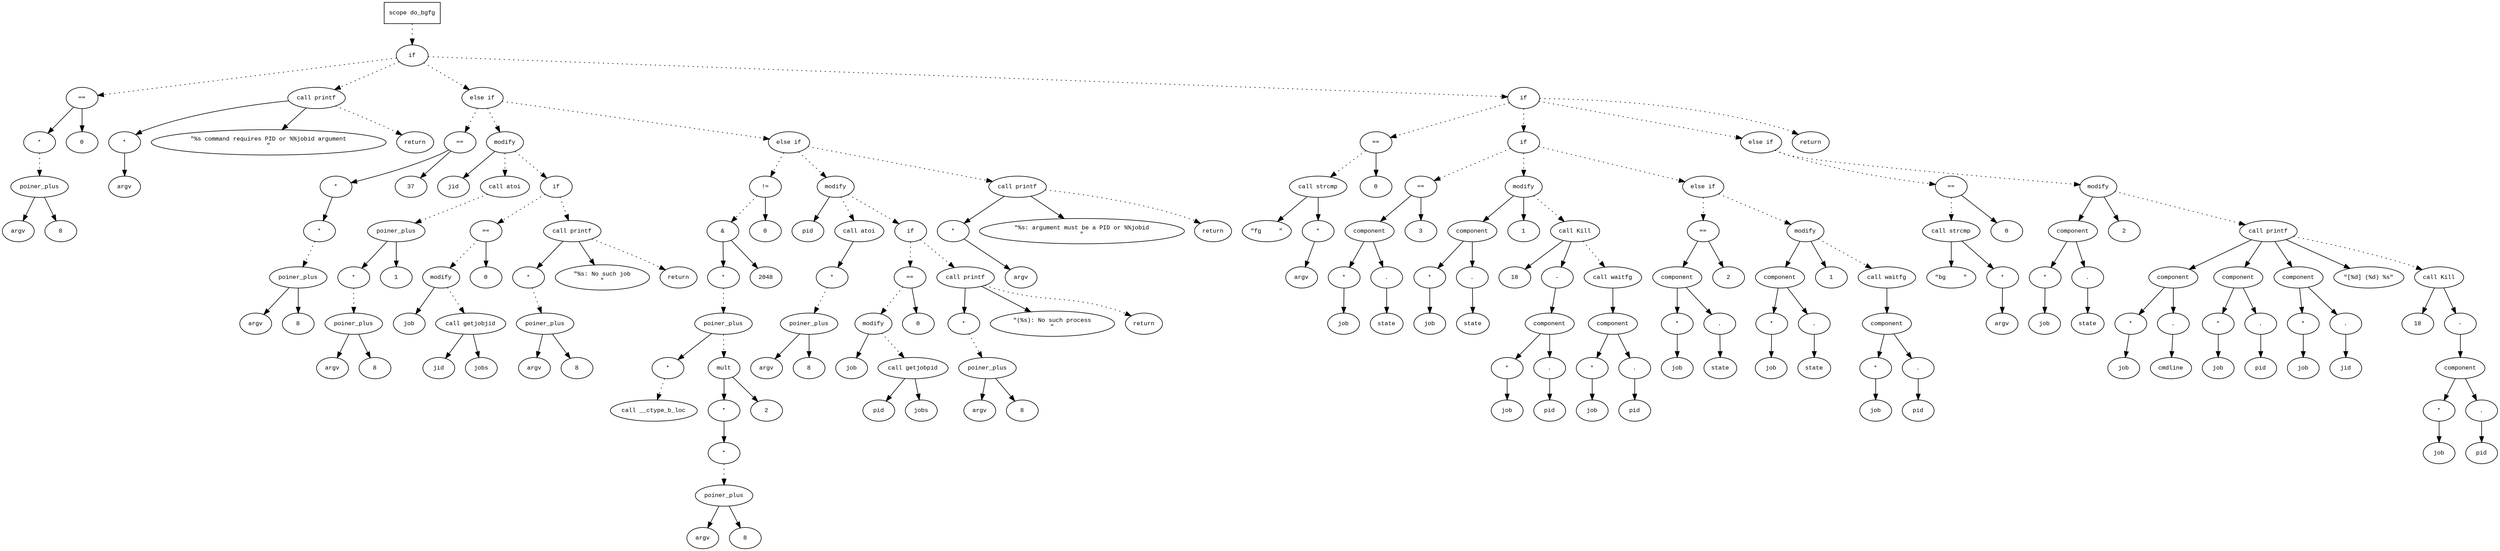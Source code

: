 digraph AST {
  graph [fontname="Times New Roman",fontsize=10];
  node  [fontname="Courier New",fontsize=10];
  edge  [fontname="Times New Roman",fontsize=10];

  node1 [label="scope do_bgfg",shape=box];
  node2 [label="if",shape=ellipse];
  node1 -> node2 [style=dotted];
  node3 [label="==",shape=ellipse];
  node4 [label="*",shape=ellipse];
  node5 [label="poiner_plus",shape=ellipse];
  node6 [label="argv",shape=ellipse];
  node5 -> node6;
  node7 [label="8",shape=ellipse];
  node5 -> node7;
  node4 -> node5 [style=dotted];
  node3 -> node4;
  node8 [label="0",shape=ellipse];
  node3 -> node8;
  node2 -> node3 [style=dotted];
  node9 [label="call printf",shape=ellipse];
  node10 [label="*",shape=ellipse];
  node11 [label="argv",shape=ellipse];
  node10 -> node11;
  node9 -> node10;
  node12 [label="\"%s command requires PID or %%jobid argument
\"",shape=ellipse];
  node9 -> node12;
  node2 -> node9 [style=dotted];
  node13 [label="return",shape=ellipse];
  node9 -> node13 [style=dotted];
  node14 [label="else if",shape=ellipse];
  node2 -> node14 [style=dotted];
  node15 [label="==",shape=ellipse];
  node16 [label="*",shape=ellipse];
  node17 [label="*",shape=ellipse];
  node18 [label="poiner_plus",shape=ellipse];
  node19 [label="argv",shape=ellipse];
  node18 -> node19;
  node20 [label="8",shape=ellipse];
  node18 -> node20;
  node17 -> node18 [style=dotted];
  node16 -> node17;
  node15 -> node16;
  node21 [label="37",shape=ellipse];
  node15 -> node21;
  node14 -> node15 [style=dotted];
  node22 [label="modify",shape=ellipse];
  node23 [label="jid",shape=ellipse];
  node22 -> node23;
  node24 [label="call atoi",shape=ellipse];
  node25 [label="poiner_plus",shape=ellipse];
  node26 [label="*",shape=ellipse];
  node27 [label="poiner_plus",shape=ellipse];
  node28 [label="argv",shape=ellipse];
  node27 -> node28;
  node29 [label="8",shape=ellipse];
  node27 -> node29;
  node26 -> node27 [style=dotted];
  node25 -> node26;
  node30 [label="1",shape=ellipse];
  node25 -> node30;
  node24 -> node25 [style=dotted];
  node22 -> node24 [style=dotted];
  node14 -> node22 [style=dotted];
  node31 [label="if",shape=ellipse];
  node22 -> node31 [style=dotted];
  node32 [label="==",shape=ellipse];
  node33 [label="modify",shape=ellipse];
  node34 [label="job",shape=ellipse];
  node33 -> node34;
  node35 [label="call getjobjid",shape=ellipse];
  node36 [label="jid",shape=ellipse];
  node35 -> node36;
  node37 [label="jobs",shape=ellipse];
  node35 -> node37;
  node33 -> node35 [style=dotted];
  node32 -> node33 [style=dotted];
  node38 [label="0",shape=ellipse];
  node32 -> node38;
  node31 -> node32 [style=dotted];
  node39 [label="call printf",shape=ellipse];
  node40 [label="*",shape=ellipse];
  node41 [label="poiner_plus",shape=ellipse];
  node42 [label="argv",shape=ellipse];
  node41 -> node42;
  node43 [label="8",shape=ellipse];
  node41 -> node43;
  node40 -> node41 [style=dotted];
  node39 -> node40;
  node44 [label="\"%s: No such job
\"",shape=ellipse];
  node39 -> node44;
  node31 -> node39 [style=dotted];
  node45 [label="return",shape=ellipse];
  node39 -> node45 [style=dotted];
  node46 [label="else if",shape=ellipse];
  node14 -> node46 [style=dotted];
  node47 [label="!=",shape=ellipse];
  node48 [label="&",shape=ellipse];
  node49 [label="*",shape=ellipse];
  node50 [label="poiner_plus",shape=ellipse];
  node51 [label="*",shape=ellipse];
  node52 [label="call __ctype_b_loc",shape=ellipse];
  node51 -> node52 [style=dotted];
  node50 -> node51;
  node53 [label="mult",shape=ellipse];
  node54 [label="*",shape=ellipse];
  node55 [label="*",shape=ellipse];
  node56 [label="poiner_plus",shape=ellipse];
  node57 [label="argv",shape=ellipse];
  node56 -> node57;
  node58 [label="8",shape=ellipse];
  node56 -> node58;
  node55 -> node56 [style=dotted];
  node54 -> node55;
  node53 -> node54;
  node59 [label="2",shape=ellipse];
  node53 -> node59;
  node50 -> node53 [style=dotted];
  node49 -> node50 [style=dotted];
  node48 -> node49;
  node60 [label="2048",shape=ellipse];
  node48 -> node60;
  node47 -> node48 [style=dotted];
  node61 [label="0",shape=ellipse];
  node47 -> node61;
  node46 -> node47 [style=dotted];
  node62 [label="modify",shape=ellipse];
  node63 [label="pid",shape=ellipse];
  node62 -> node63;
  node64 [label="call atoi",shape=ellipse];
  node65 [label="*",shape=ellipse];
  node66 [label="poiner_plus",shape=ellipse];
  node67 [label="argv",shape=ellipse];
  node66 -> node67;
  node68 [label="8",shape=ellipse];
  node66 -> node68;
  node65 -> node66 [style=dotted];
  node64 -> node65;
  node62 -> node64 [style=dotted];
  node46 -> node62 [style=dotted];
  node69 [label="if",shape=ellipse];
  node62 -> node69 [style=dotted];
  node70 [label="==",shape=ellipse];
  node71 [label="modify",shape=ellipse];
  node72 [label="job",shape=ellipse];
  node71 -> node72;
  node73 [label="call getjobpid",shape=ellipse];
  node74 [label="pid",shape=ellipse];
  node73 -> node74;
  node75 [label="jobs",shape=ellipse];
  node73 -> node75;
  node71 -> node73 [style=dotted];
  node70 -> node71 [style=dotted];
  node76 [label="0",shape=ellipse];
  node70 -> node76;
  node69 -> node70 [style=dotted];
  node77 [label="call printf",shape=ellipse];
  node78 [label="*",shape=ellipse];
  node79 [label="poiner_plus",shape=ellipse];
  node80 [label="argv",shape=ellipse];
  node79 -> node80;
  node81 [label="8",shape=ellipse];
  node79 -> node81;
  node78 -> node79 [style=dotted];
  node77 -> node78;
  node82 [label="\"(%s): No such process
\"",shape=ellipse];
  node77 -> node82;
  node69 -> node77 [style=dotted];
  node83 [label="return",shape=ellipse];
  node77 -> node83 [style=dotted];
  node84 [label="call printf",shape=ellipse];
  node85 [label="*",shape=ellipse];
  node86 [label="argv",shape=ellipse];
  node85 -> node86;
  node84 -> node85;
  node87 [label="\"%s: argument must be a PID or %%jobid
\"",shape=ellipse];
  node84 -> node87;
  node46 -> node84 [style=dotted];
  node88 [label="return",shape=ellipse];
  node84 -> node88 [style=dotted];
  node89 [label="if",shape=ellipse];
  node2 -> node89 [style=dotted];
  node90 [label="==",shape=ellipse];
  node91 [label="call strcmp",shape=ellipse];
  node92 [label="\"fg     \"",shape=ellipse];
  node91 -> node92;
  node93 [label="*",shape=ellipse];
  node94 [label="argv",shape=ellipse];
  node93 -> node94;
  node91 -> node93;
  node90 -> node91 [style=dotted];
  node95 [label="0",shape=ellipse];
  node90 -> node95;
  node89 -> node90 [style=dotted];
  node96 [label="if",shape=ellipse];
  node89 -> node96 [style=dotted];
  node97 [label="==",shape=ellipse];
  node98 [label="component",shape=ellipse];
  node97 -> node98;
  node99 [label="*",shape=ellipse];
  node100 [label="job",shape=ellipse];
  node99 -> node100;
  node98 -> node99;
  node101 [label=".",shape=ellipse];
  node98 -> node101;
  node102 [label="state",shape=ellipse];
  node101 -> node102;
  node103 [label="3",shape=ellipse];
  node97 -> node103;
  node96 -> node97 [style=dotted];
  node104 [label="modify",shape=ellipse];
  node105 [label="component",shape=ellipse];
  node104 -> node105;
  node106 [label="*",shape=ellipse];
  node107 [label="job",shape=ellipse];
  node106 -> node107;
  node105 -> node106;
  node108 [label=".",shape=ellipse];
  node105 -> node108;
  node109 [label="state",shape=ellipse];
  node108 -> node109;
  node110 [label="1",shape=ellipse];
  node104 -> node110;
  node96 -> node104 [style=dotted];
  node111 [label="call Kill",shape=ellipse];
  node112 [label="18",shape=ellipse];
  node111 -> node112;
  node113 [label="-",shape=ellipse];
  node114 [label="component",shape=ellipse];
  node113 -> node114;
  node115 [label="*",shape=ellipse];
  node116 [label="job",shape=ellipse];
  node115 -> node116;
  node114 -> node115;
  node117 [label=".",shape=ellipse];
  node114 -> node117;
  node118 [label="pid",shape=ellipse];
  node117 -> node118;
  node111 -> node113;
  node104 -> node111 [style=dotted];
  node119 [label="call waitfg",shape=ellipse];
  node120 [label="component",shape=ellipse];
  node119 -> node120;
  node121 [label="*",shape=ellipse];
  node122 [label="job",shape=ellipse];
  node121 -> node122;
  node120 -> node121;
  node123 [label=".",shape=ellipse];
  node120 -> node123;
  node124 [label="pid",shape=ellipse];
  node123 -> node124;
  node111 -> node119 [style=dotted];
  node125 [label="else if",shape=ellipse];
  node96 -> node125 [style=dotted];
  node126 [label="==",shape=ellipse];
  node127 [label="component",shape=ellipse];
  node126 -> node127;
  node128 [label="*",shape=ellipse];
  node129 [label="job",shape=ellipse];
  node128 -> node129;
  node127 -> node128;
  node130 [label=".",shape=ellipse];
  node127 -> node130;
  node131 [label="state",shape=ellipse];
  node130 -> node131;
  node132 [label="2",shape=ellipse];
  node126 -> node132;
  node125 -> node126 [style=dotted];
  node133 [label="modify",shape=ellipse];
  node134 [label="component",shape=ellipse];
  node133 -> node134;
  node135 [label="*",shape=ellipse];
  node136 [label="job",shape=ellipse];
  node135 -> node136;
  node134 -> node135;
  node137 [label=".",shape=ellipse];
  node134 -> node137;
  node138 [label="state",shape=ellipse];
  node137 -> node138;
  node139 [label="1",shape=ellipse];
  node133 -> node139;
  node125 -> node133 [style=dotted];
  node140 [label="call waitfg",shape=ellipse];
  node141 [label="component",shape=ellipse];
  node140 -> node141;
  node142 [label="*",shape=ellipse];
  node143 [label="job",shape=ellipse];
  node142 -> node143;
  node141 -> node142;
  node144 [label=".",shape=ellipse];
  node141 -> node144;
  node145 [label="pid",shape=ellipse];
  node144 -> node145;
  node133 -> node140 [style=dotted];
  node146 [label="else if",shape=ellipse];
  node89 -> node146 [style=dotted];
  node147 [label="==",shape=ellipse];
  node148 [label="call strcmp",shape=ellipse];
  node149 [label="\"bg     \"",shape=ellipse];
  node148 -> node149;
  node150 [label="*",shape=ellipse];
  node151 [label="argv",shape=ellipse];
  node150 -> node151;
  node148 -> node150;
  node147 -> node148 [style=dotted];
  node152 [label="0",shape=ellipse];
  node147 -> node152;
  node146 -> node147 [style=dotted];
  node153 [label="modify",shape=ellipse];
  node154 [label="component",shape=ellipse];
  node153 -> node154;
  node155 [label="*",shape=ellipse];
  node156 [label="job",shape=ellipse];
  node155 -> node156;
  node154 -> node155;
  node157 [label=".",shape=ellipse];
  node154 -> node157;
  node158 [label="state",shape=ellipse];
  node157 -> node158;
  node159 [label="2",shape=ellipse];
  node153 -> node159;
  node146 -> node153 [style=dotted];
  node160 [label="call printf",shape=ellipse];
  node161 [label="component",shape=ellipse];
  node160 -> node161;
  node162 [label="*",shape=ellipse];
  node163 [label="job",shape=ellipse];
  node162 -> node163;
  node161 -> node162;
  node164 [label=".",shape=ellipse];
  node161 -> node164;
  node165 [label="cmdline",shape=ellipse];
  node164 -> node165;
  node166 [label="component",shape=ellipse];
  node160 -> node166;
  node167 [label="*",shape=ellipse];
  node168 [label="job",shape=ellipse];
  node167 -> node168;
  node166 -> node167;
  node169 [label=".",shape=ellipse];
  node166 -> node169;
  node170 [label="pid",shape=ellipse];
  node169 -> node170;
  node171 [label="component",shape=ellipse];
  node160 -> node171;
  node172 [label="*",shape=ellipse];
  node173 [label="job",shape=ellipse];
  node172 -> node173;
  node171 -> node172;
  node174 [label=".",shape=ellipse];
  node171 -> node174;
  node175 [label="jid",shape=ellipse];
  node174 -> node175;
  node176 [label="\"[%d] (%d) %s\"",shape=ellipse];
  node160 -> node176;
  node153 -> node160 [style=dotted];
  node177 [label="call Kill",shape=ellipse];
  node178 [label="18",shape=ellipse];
  node177 -> node178;
  node179 [label="-",shape=ellipse];
  node180 [label="component",shape=ellipse];
  node179 -> node180;
  node181 [label="*",shape=ellipse];
  node182 [label="job",shape=ellipse];
  node181 -> node182;
  node180 -> node181;
  node183 [label=".",shape=ellipse];
  node180 -> node183;
  node184 [label="pid",shape=ellipse];
  node183 -> node184;
  node177 -> node179;
  node160 -> node177 [style=dotted];
  node185 [label="return",shape=ellipse];
  node89 -> node185 [style=dotted];
} 